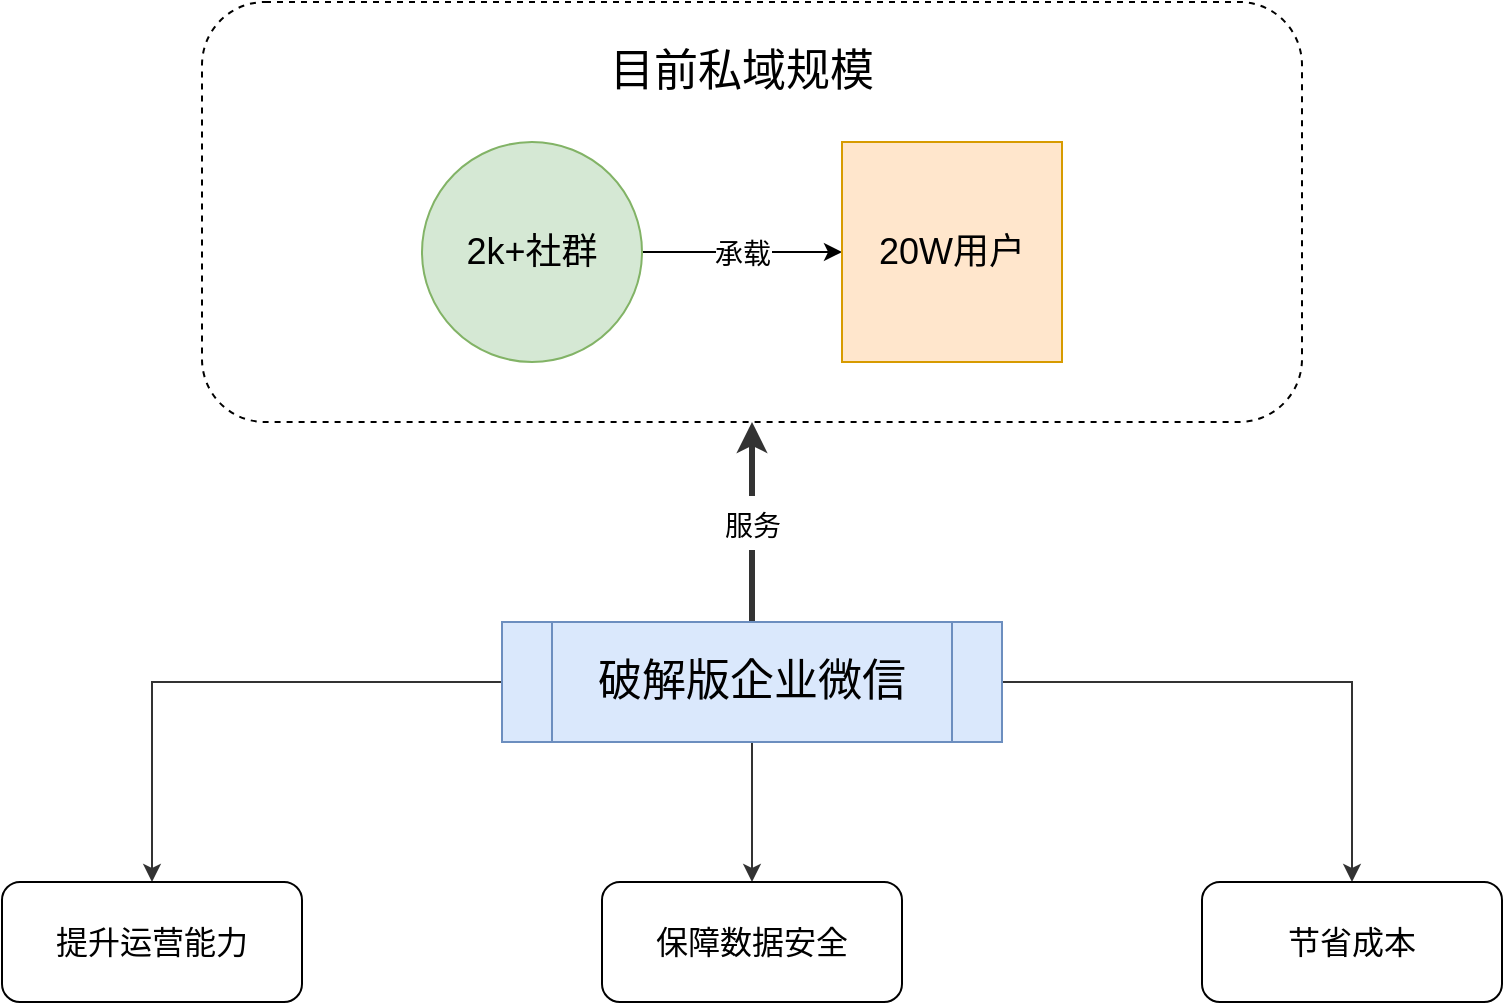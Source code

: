 <mxfile version="20.6.0" type="github">
  <diagram id="NAdIKX7xA23EpvT23ChW" name="第 1 页">
    <mxGraphModel dx="1234" dy="736" grid="1" gridSize="10" guides="1" tooltips="1" connect="1" arrows="1" fold="1" page="1" pageScale="1" pageWidth="827" pageHeight="1169" math="0" shadow="0">
      <root>
        <mxCell id="0" />
        <mxCell id="1" parent="0" />
        <mxCell id="l59deZJjHKC2-L2rrwCu-4" value="" style="rounded=1;whiteSpace=wrap;html=1;fontSize=14;dashed=1;" vertex="1" parent="1">
          <mxGeometry x="120" y="110" width="550" height="210" as="geometry" />
        </mxCell>
        <mxCell id="l59deZJjHKC2-L2rrwCu-3" value="&lt;font style=&quot;font-size: 14px;&quot;&gt;承载&lt;/font&gt;" style="edgeStyle=orthogonalEdgeStyle;rounded=0;orthogonalLoop=1;jettySize=auto;html=1;entryX=0;entryY=0.5;entryDx=0;entryDy=0;fontSize=18;" edge="1" parent="1" source="l59deZJjHKC2-L2rrwCu-1" target="l59deZJjHKC2-L2rrwCu-2">
          <mxGeometry relative="1" as="geometry" />
        </mxCell>
        <mxCell id="l59deZJjHKC2-L2rrwCu-1" value="&lt;font style=&quot;font-size: 18px;&quot;&gt;2k+社群&lt;/font&gt;" style="ellipse;whiteSpace=wrap;html=1;aspect=fixed;fillColor=#d5e8d4;strokeColor=#82b366;" vertex="1" parent="1">
          <mxGeometry x="230" y="180" width="110" height="110" as="geometry" />
        </mxCell>
        <mxCell id="l59deZJjHKC2-L2rrwCu-2" value="&lt;font style=&quot;font-size: 18px;&quot;&gt;20W用户&lt;/font&gt;" style="whiteSpace=wrap;html=1;aspect=fixed;fillColor=#ffe6cc;strokeColor=#d79b00;" vertex="1" parent="1">
          <mxGeometry x="440" y="180" width="110" height="110" as="geometry" />
        </mxCell>
        <mxCell id="l59deZJjHKC2-L2rrwCu-5" value="目前私域规模" style="text;html=1;strokeColor=none;fillColor=none;align=center;verticalAlign=middle;whiteSpace=wrap;rounded=0;dashed=1;fontSize=22;" vertex="1" parent="1">
          <mxGeometry x="310" y="130" width="160" height="30" as="geometry" />
        </mxCell>
        <mxCell id="l59deZJjHKC2-L2rrwCu-7" value="&lt;font style=&quot;font-size: 14px;&quot;&gt;服务&lt;/font&gt;" style="edgeStyle=orthogonalEdgeStyle;rounded=0;orthogonalLoop=1;jettySize=auto;html=1;entryX=0.5;entryY=1;entryDx=0;entryDy=0;fontSize=22;strokeWidth=3;strokeColor=#333333;" edge="1" parent="1" source="l59deZJjHKC2-L2rrwCu-6" target="l59deZJjHKC2-L2rrwCu-4">
          <mxGeometry relative="1" as="geometry" />
        </mxCell>
        <mxCell id="l59deZJjHKC2-L2rrwCu-11" style="edgeStyle=orthogonalEdgeStyle;rounded=0;orthogonalLoop=1;jettySize=auto;html=1;entryX=0.5;entryY=0;entryDx=0;entryDy=0;strokeColor=#333333;strokeWidth=1;fontSize=16;" edge="1" parent="1" source="l59deZJjHKC2-L2rrwCu-6" target="l59deZJjHKC2-L2rrwCu-8">
          <mxGeometry relative="1" as="geometry" />
        </mxCell>
        <mxCell id="l59deZJjHKC2-L2rrwCu-12" style="edgeStyle=orthogonalEdgeStyle;rounded=0;orthogonalLoop=1;jettySize=auto;html=1;entryX=0.5;entryY=0;entryDx=0;entryDy=0;strokeColor=#333333;strokeWidth=1;fontSize=16;" edge="1" parent="1" source="l59deZJjHKC2-L2rrwCu-6" target="l59deZJjHKC2-L2rrwCu-9">
          <mxGeometry relative="1" as="geometry" />
        </mxCell>
        <mxCell id="l59deZJjHKC2-L2rrwCu-13" style="edgeStyle=orthogonalEdgeStyle;rounded=0;orthogonalLoop=1;jettySize=auto;html=1;entryX=0.5;entryY=0;entryDx=0;entryDy=0;strokeColor=#333333;strokeWidth=1;fontSize=16;" edge="1" parent="1" source="l59deZJjHKC2-L2rrwCu-6" target="l59deZJjHKC2-L2rrwCu-10">
          <mxGeometry relative="1" as="geometry" />
        </mxCell>
        <mxCell id="l59deZJjHKC2-L2rrwCu-6" value="破解版企业微信" style="shape=process;whiteSpace=wrap;html=1;backgroundOutline=1;fontSize=22;fillColor=#dae8fc;strokeColor=#6c8ebf;" vertex="1" parent="1">
          <mxGeometry x="270" y="420" width="250" height="60" as="geometry" />
        </mxCell>
        <mxCell id="l59deZJjHKC2-L2rrwCu-8" value="提升运营能力" style="rounded=1;whiteSpace=wrap;html=1;fontSize=16;" vertex="1" parent="1">
          <mxGeometry x="20" y="550" width="150" height="60" as="geometry" />
        </mxCell>
        <mxCell id="l59deZJjHKC2-L2rrwCu-9" value="保障数据安全" style="rounded=1;whiteSpace=wrap;html=1;fontSize=16;" vertex="1" parent="1">
          <mxGeometry x="320" y="550" width="150" height="60" as="geometry" />
        </mxCell>
        <mxCell id="l59deZJjHKC2-L2rrwCu-10" value="节省成本" style="rounded=1;whiteSpace=wrap;html=1;fontSize=16;" vertex="1" parent="1">
          <mxGeometry x="620" y="550" width="150" height="60" as="geometry" />
        </mxCell>
      </root>
    </mxGraphModel>
  </diagram>
</mxfile>
